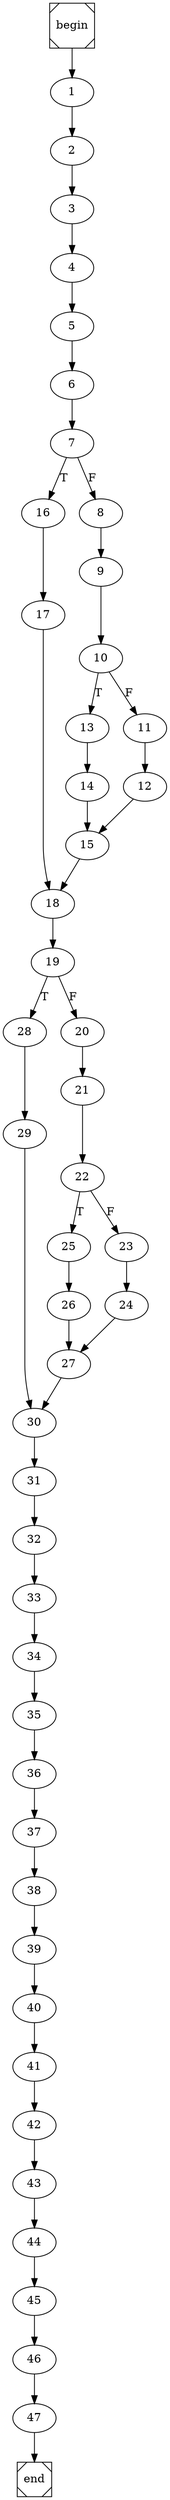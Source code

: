 digraph cfg {
	begin [shape=Msquare];
	end [shape=Msquare];
	begin -> 1;	1 -> 2;	2 -> 3;	3 -> 4;	4 -> 5;	5 -> 6;	6 -> 7;	7 -> 16[label=T];	7 -> 8[label=F];	8 -> 9;	9 -> 10;	10 -> 13[label=T];	10 -> 11[label=F];	11 -> 12;	12 -> 15;	13 -> 14;	14 -> 15;	15 -> 18;	16 -> 17;	17 -> 18;	18 -> 19;	19 -> 28[label=T];	19 -> 20[label=F];	20 -> 21;	21 -> 22;	22 -> 25[label=T];	22 -> 23[label=F];	23 -> 24;	24 -> 27;	25 -> 26;	26 -> 27;	27 -> 30;	28 -> 29;	29 -> 30;	30 -> 31;	31 -> 32;	32 -> 33;	33 -> 34;	34 -> 35;	35 -> 36;	36 -> 37;	37 -> 38;	38 -> 39;	39 -> 40;	40 -> 41;	41 -> 42;	42 -> 43;	43 -> 44;	44 -> 45;	45 -> 46;	46 -> 47;	47 -> end;}

